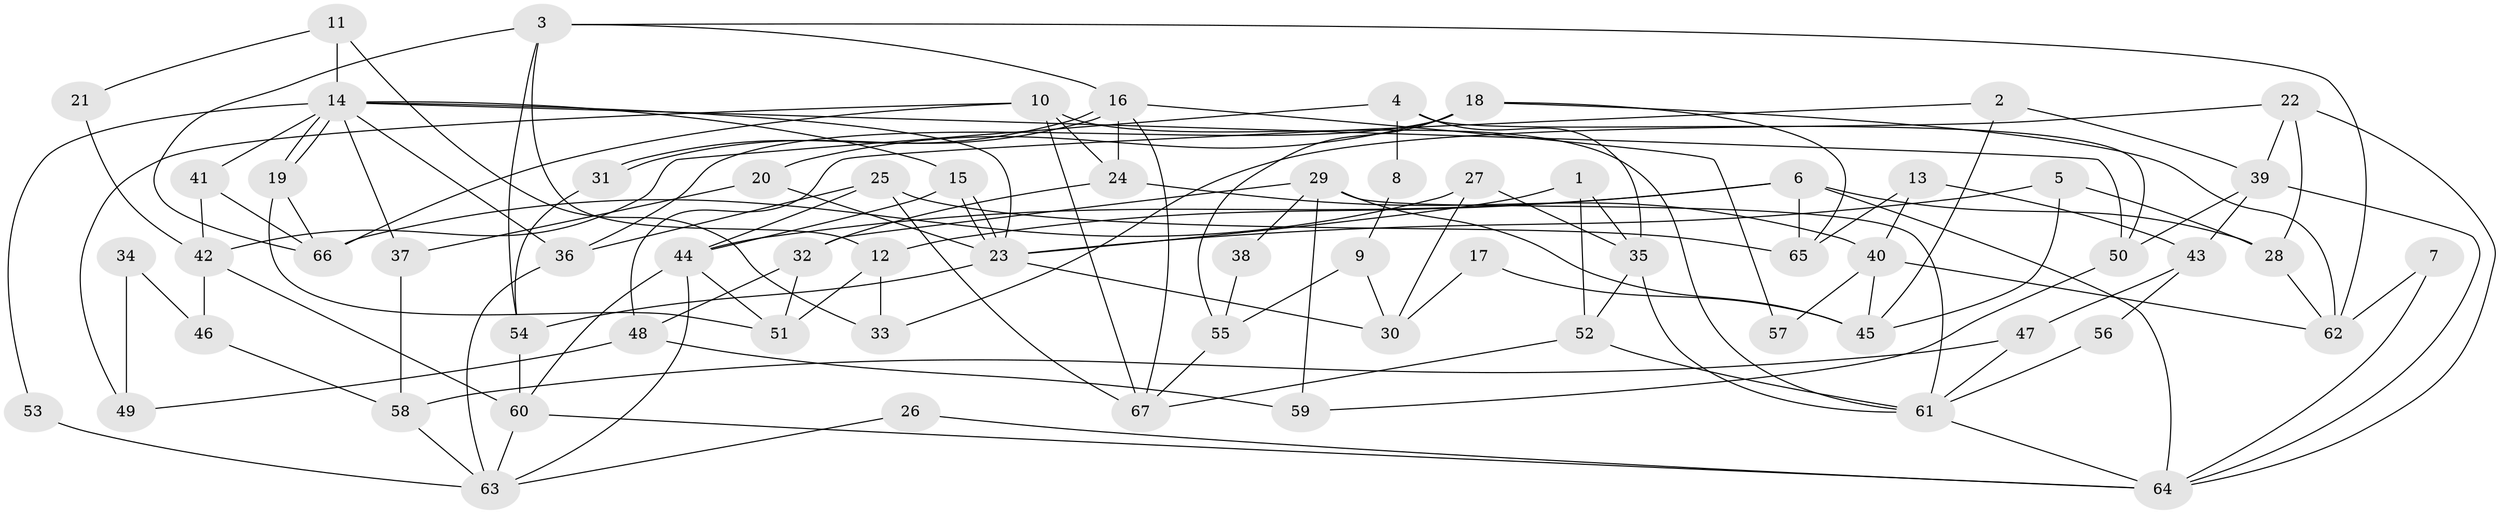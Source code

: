 // coarse degree distribution, {2: 0.0975609756097561, 6: 0.12195121951219512, 8: 0.07317073170731707, 7: 0.17073170731707318, 3: 0.24390243902439024, 11: 0.024390243902439025, 4: 0.12195121951219512, 5: 0.14634146341463414}
// Generated by graph-tools (version 1.1) at 2025/41/03/06/25 10:41:55]
// undirected, 67 vertices, 134 edges
graph export_dot {
graph [start="1"]
  node [color=gray90,style=filled];
  1;
  2;
  3;
  4;
  5;
  6;
  7;
  8;
  9;
  10;
  11;
  12;
  13;
  14;
  15;
  16;
  17;
  18;
  19;
  20;
  21;
  22;
  23;
  24;
  25;
  26;
  27;
  28;
  29;
  30;
  31;
  32;
  33;
  34;
  35;
  36;
  37;
  38;
  39;
  40;
  41;
  42;
  43;
  44;
  45;
  46;
  47;
  48;
  49;
  50;
  51;
  52;
  53;
  54;
  55;
  56;
  57;
  58;
  59;
  60;
  61;
  62;
  63;
  64;
  65;
  66;
  67;
  1 -- 52;
  1 -- 23;
  1 -- 35;
  2 -- 39;
  2 -- 45;
  2 -- 48;
  3 -- 66;
  3 -- 16;
  3 -- 12;
  3 -- 54;
  3 -- 62;
  4 -- 35;
  4 -- 50;
  4 -- 8;
  4 -- 42;
  5 -- 28;
  5 -- 45;
  5 -- 23;
  6 -- 44;
  6 -- 64;
  6 -- 12;
  6 -- 28;
  6 -- 65;
  7 -- 62;
  7 -- 64;
  8 -- 9;
  9 -- 30;
  9 -- 55;
  10 -- 61;
  10 -- 66;
  10 -- 24;
  10 -- 49;
  10 -- 67;
  11 -- 33;
  11 -- 14;
  11 -- 21;
  12 -- 33;
  12 -- 51;
  13 -- 65;
  13 -- 40;
  13 -- 43;
  14 -- 19;
  14 -- 19;
  14 -- 23;
  14 -- 15;
  14 -- 36;
  14 -- 37;
  14 -- 41;
  14 -- 50;
  14 -- 53;
  15 -- 23;
  15 -- 23;
  15 -- 44;
  16 -- 31;
  16 -- 31;
  16 -- 67;
  16 -- 24;
  16 -- 57;
  17 -- 30;
  17 -- 45;
  18 -- 36;
  18 -- 65;
  18 -- 20;
  18 -- 55;
  18 -- 62;
  19 -- 51;
  19 -- 66;
  20 -- 23;
  20 -- 37;
  21 -- 42;
  22 -- 39;
  22 -- 28;
  22 -- 33;
  22 -- 64;
  23 -- 30;
  23 -- 54;
  24 -- 32;
  24 -- 40;
  25 -- 36;
  25 -- 67;
  25 -- 44;
  25 -- 65;
  26 -- 63;
  26 -- 64;
  27 -- 66;
  27 -- 35;
  27 -- 30;
  28 -- 62;
  29 -- 32;
  29 -- 61;
  29 -- 38;
  29 -- 45;
  29 -- 59;
  31 -- 54;
  32 -- 51;
  32 -- 48;
  34 -- 49;
  34 -- 46;
  35 -- 61;
  35 -- 52;
  36 -- 63;
  37 -- 58;
  38 -- 55;
  39 -- 64;
  39 -- 50;
  39 -- 43;
  40 -- 62;
  40 -- 45;
  40 -- 57;
  41 -- 42;
  41 -- 66;
  42 -- 60;
  42 -- 46;
  43 -- 47;
  43 -- 56;
  44 -- 51;
  44 -- 60;
  44 -- 63;
  46 -- 58;
  47 -- 58;
  47 -- 61;
  48 -- 49;
  48 -- 59;
  50 -- 59;
  52 -- 61;
  52 -- 67;
  53 -- 63;
  54 -- 60;
  55 -- 67;
  56 -- 61;
  58 -- 63;
  60 -- 63;
  60 -- 64;
  61 -- 64;
}
